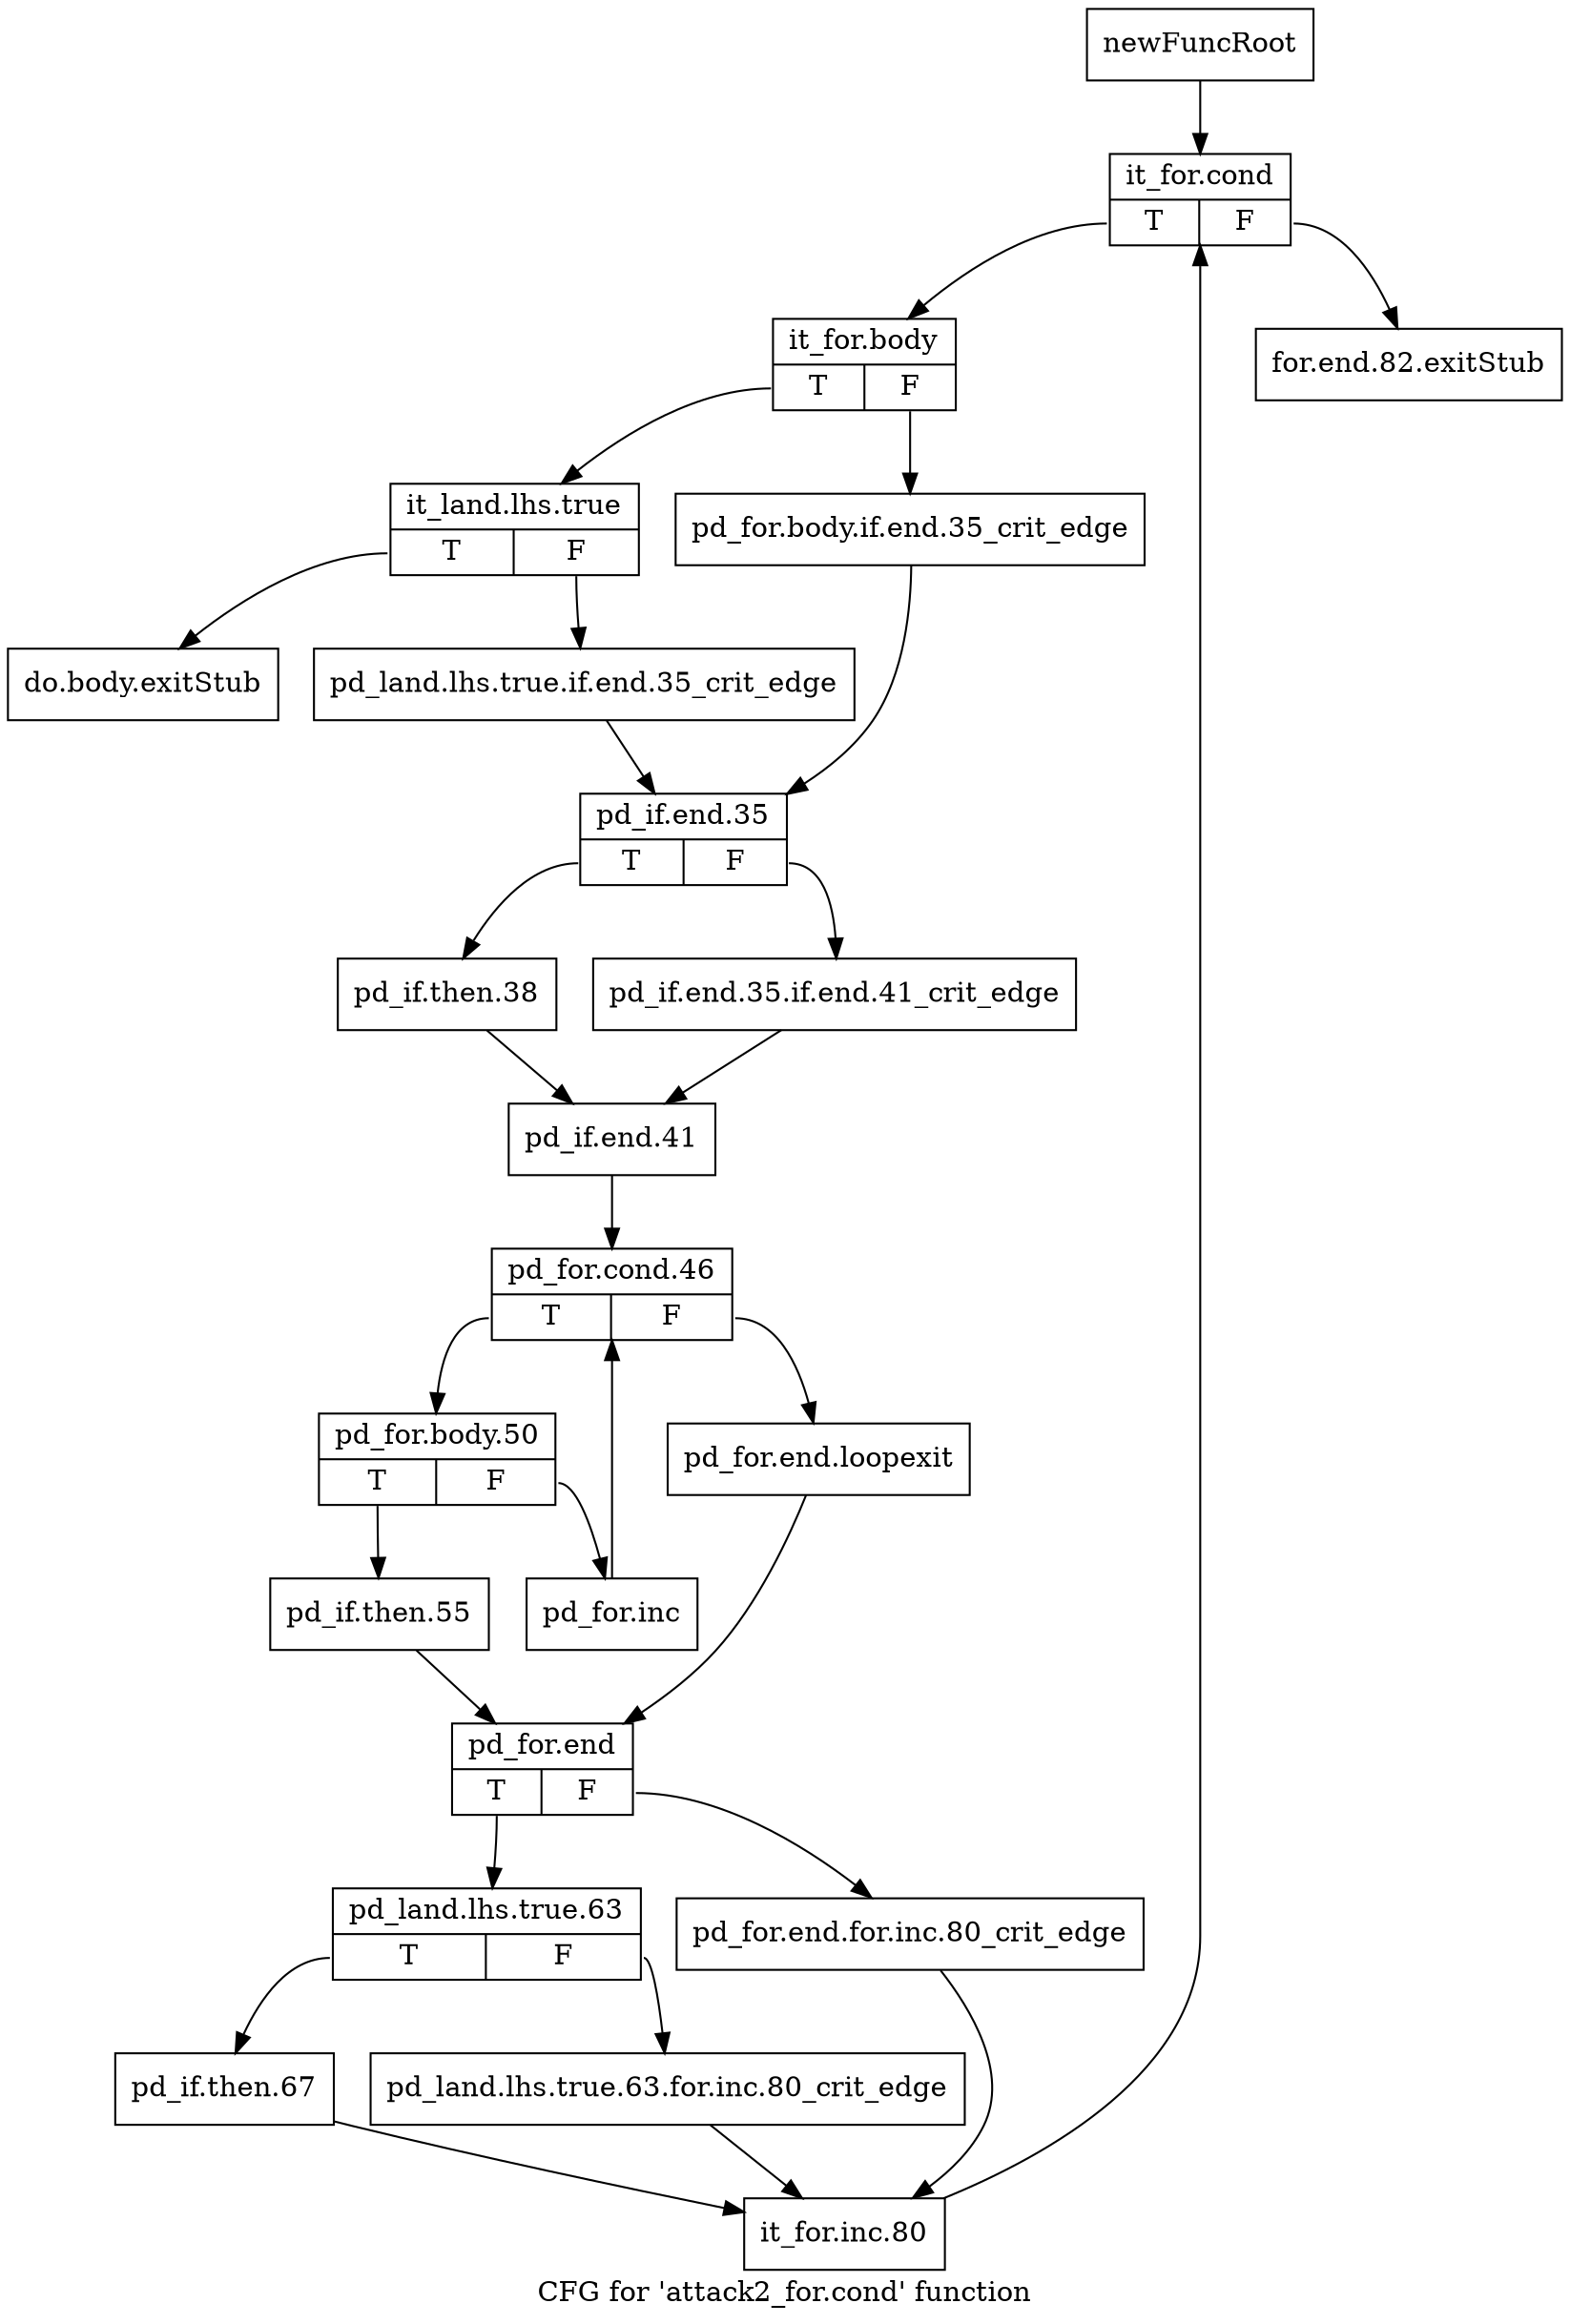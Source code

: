 digraph "CFG for 'attack2_for.cond' function" {
	label="CFG for 'attack2_for.cond' function";

	Node0x4477420 [shape=record,label="{newFuncRoot}"];
	Node0x4477420 -> Node0x4481f70;
	Node0x4481ed0 [shape=record,label="{for.end.82.exitStub}"];
	Node0x4481f20 [shape=record,label="{do.body.exitStub}"];
	Node0x4481f70 [shape=record,label="{it_for.cond|{<s0>T|<s1>F}}"];
	Node0x4481f70:s0 -> Node0x4481fc0;
	Node0x4481f70:s1 -> Node0x4481ed0;
	Node0x4481fc0 [shape=record,label="{it_for.body|{<s0>T|<s1>F}}"];
	Node0x4481fc0:s0 -> Node0x4482060;
	Node0x4481fc0:s1 -> Node0x4482010;
	Node0x4482010 [shape=record,label="{pd_for.body.if.end.35_crit_edge}"];
	Node0x4482010 -> Node0x4482100;
	Node0x4482060 [shape=record,label="{it_land.lhs.true|{<s0>T|<s1>F}}"];
	Node0x4482060:s0 -> Node0x4481f20;
	Node0x4482060:s1 -> Node0x44820b0;
	Node0x44820b0 [shape=record,label="{pd_land.lhs.true.if.end.35_crit_edge}"];
	Node0x44820b0 -> Node0x4482100;
	Node0x4482100 [shape=record,label="{pd_if.end.35|{<s0>T|<s1>F}}"];
	Node0x4482100:s0 -> Node0x44821a0;
	Node0x4482100:s1 -> Node0x4482150;
	Node0x4482150 [shape=record,label="{pd_if.end.35.if.end.41_crit_edge}"];
	Node0x4482150 -> Node0x44821f0;
	Node0x44821a0 [shape=record,label="{pd_if.then.38}"];
	Node0x44821a0 -> Node0x44821f0;
	Node0x44821f0 [shape=record,label="{pd_if.end.41}"];
	Node0x44821f0 -> Node0x4482240;
	Node0x4482240 [shape=record,label="{pd_for.cond.46|{<s0>T|<s1>F}}"];
	Node0x4482240:s0 -> Node0x44822e0;
	Node0x4482240:s1 -> Node0x4482290;
	Node0x4482290 [shape=record,label="{pd_for.end.loopexit}"];
	Node0x4482290 -> Node0x44823d0;
	Node0x44822e0 [shape=record,label="{pd_for.body.50|{<s0>T|<s1>F}}"];
	Node0x44822e0:s0 -> Node0x4482380;
	Node0x44822e0:s1 -> Node0x4482330;
	Node0x4482330 [shape=record,label="{pd_for.inc}"];
	Node0x4482330 -> Node0x4482240;
	Node0x4482380 [shape=record,label="{pd_if.then.55}"];
	Node0x4482380 -> Node0x44823d0;
	Node0x44823d0 [shape=record,label="{pd_for.end|{<s0>T|<s1>F}}"];
	Node0x44823d0:s0 -> Node0x4482470;
	Node0x44823d0:s1 -> Node0x4482420;
	Node0x4482420 [shape=record,label="{pd_for.end.for.inc.80_crit_edge}"];
	Node0x4482420 -> Node0x4482560;
	Node0x4482470 [shape=record,label="{pd_land.lhs.true.63|{<s0>T|<s1>F}}"];
	Node0x4482470:s0 -> Node0x4482510;
	Node0x4482470:s1 -> Node0x44824c0;
	Node0x44824c0 [shape=record,label="{pd_land.lhs.true.63.for.inc.80_crit_edge}"];
	Node0x44824c0 -> Node0x4482560;
	Node0x4482510 [shape=record,label="{pd_if.then.67}"];
	Node0x4482510 -> Node0x4482560;
	Node0x4482560 [shape=record,label="{it_for.inc.80}"];
	Node0x4482560 -> Node0x4481f70;
}
